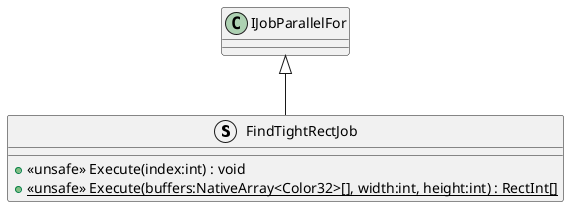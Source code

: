@startuml
struct FindTightRectJob {
    + <<unsafe>> Execute(index:int) : void
    + {static} <<unsafe>> Execute(buffers:NativeArray<Color32>[], width:int, height:int) : RectInt[]
}
IJobParallelFor <|-- FindTightRectJob
@enduml
